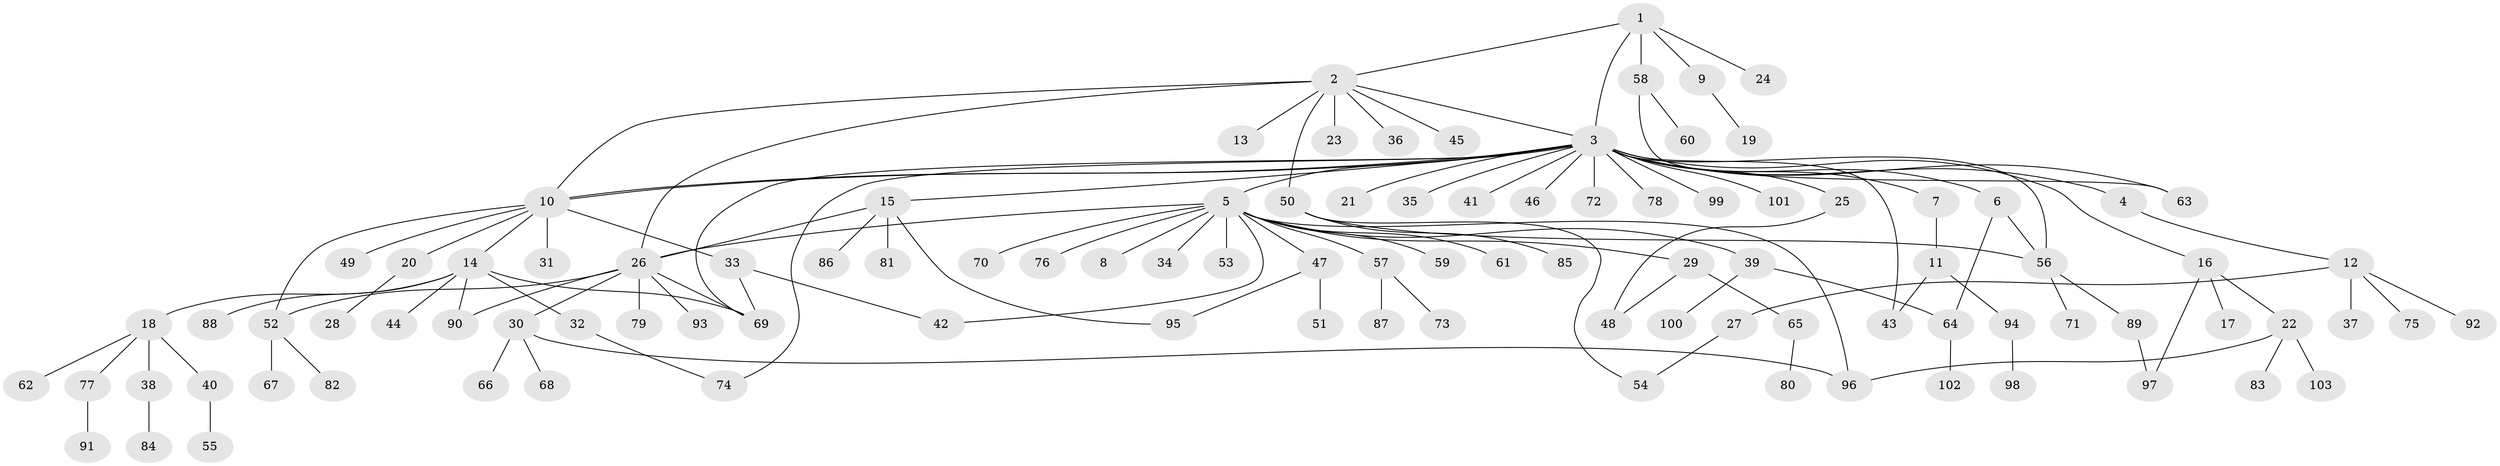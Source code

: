 // Generated by graph-tools (version 1.1) at 2025/48/03/09/25 04:48:42]
// undirected, 103 vertices, 125 edges
graph export_dot {
graph [start="1"]
  node [color=gray90,style=filled];
  1;
  2;
  3;
  4;
  5;
  6;
  7;
  8;
  9;
  10;
  11;
  12;
  13;
  14;
  15;
  16;
  17;
  18;
  19;
  20;
  21;
  22;
  23;
  24;
  25;
  26;
  27;
  28;
  29;
  30;
  31;
  32;
  33;
  34;
  35;
  36;
  37;
  38;
  39;
  40;
  41;
  42;
  43;
  44;
  45;
  46;
  47;
  48;
  49;
  50;
  51;
  52;
  53;
  54;
  55;
  56;
  57;
  58;
  59;
  60;
  61;
  62;
  63;
  64;
  65;
  66;
  67;
  68;
  69;
  70;
  71;
  72;
  73;
  74;
  75;
  76;
  77;
  78;
  79;
  80;
  81;
  82;
  83;
  84;
  85;
  86;
  87;
  88;
  89;
  90;
  91;
  92;
  93;
  94;
  95;
  96;
  97;
  98;
  99;
  100;
  101;
  102;
  103;
  1 -- 2;
  1 -- 3;
  1 -- 9;
  1 -- 24;
  1 -- 58;
  2 -- 3;
  2 -- 10;
  2 -- 13;
  2 -- 23;
  2 -- 26;
  2 -- 36;
  2 -- 45;
  2 -- 50;
  3 -- 4;
  3 -- 5;
  3 -- 6;
  3 -- 7;
  3 -- 10;
  3 -- 10;
  3 -- 15;
  3 -- 16;
  3 -- 21;
  3 -- 25;
  3 -- 35;
  3 -- 41;
  3 -- 43;
  3 -- 46;
  3 -- 56;
  3 -- 63;
  3 -- 69;
  3 -- 72;
  3 -- 74;
  3 -- 78;
  3 -- 99;
  3 -- 101;
  4 -- 12;
  5 -- 8;
  5 -- 26;
  5 -- 29;
  5 -- 34;
  5 -- 39;
  5 -- 42;
  5 -- 47;
  5 -- 53;
  5 -- 57;
  5 -- 59;
  5 -- 61;
  5 -- 70;
  5 -- 76;
  5 -- 96;
  6 -- 56;
  6 -- 64;
  7 -- 11;
  9 -- 19;
  10 -- 14;
  10 -- 20;
  10 -- 31;
  10 -- 33;
  10 -- 49;
  10 -- 52;
  11 -- 43;
  11 -- 94;
  12 -- 27;
  12 -- 37;
  12 -- 75;
  12 -- 92;
  14 -- 18;
  14 -- 32;
  14 -- 44;
  14 -- 69;
  14 -- 88;
  14 -- 90;
  15 -- 26;
  15 -- 81;
  15 -- 86;
  15 -- 95;
  16 -- 17;
  16 -- 22;
  16 -- 97;
  18 -- 38;
  18 -- 40;
  18 -- 62;
  18 -- 77;
  20 -- 28;
  22 -- 83;
  22 -- 96;
  22 -- 103;
  25 -- 48;
  26 -- 30;
  26 -- 52;
  26 -- 69;
  26 -- 79;
  26 -- 90;
  26 -- 93;
  27 -- 54;
  29 -- 48;
  29 -- 65;
  30 -- 66;
  30 -- 68;
  30 -- 96;
  32 -- 74;
  33 -- 42;
  33 -- 69;
  38 -- 84;
  39 -- 64;
  39 -- 100;
  40 -- 55;
  47 -- 51;
  47 -- 95;
  50 -- 54;
  50 -- 56;
  50 -- 85;
  52 -- 67;
  52 -- 82;
  56 -- 71;
  56 -- 89;
  57 -- 73;
  57 -- 87;
  58 -- 60;
  58 -- 63;
  64 -- 102;
  65 -- 80;
  77 -- 91;
  89 -- 97;
  94 -- 98;
}
